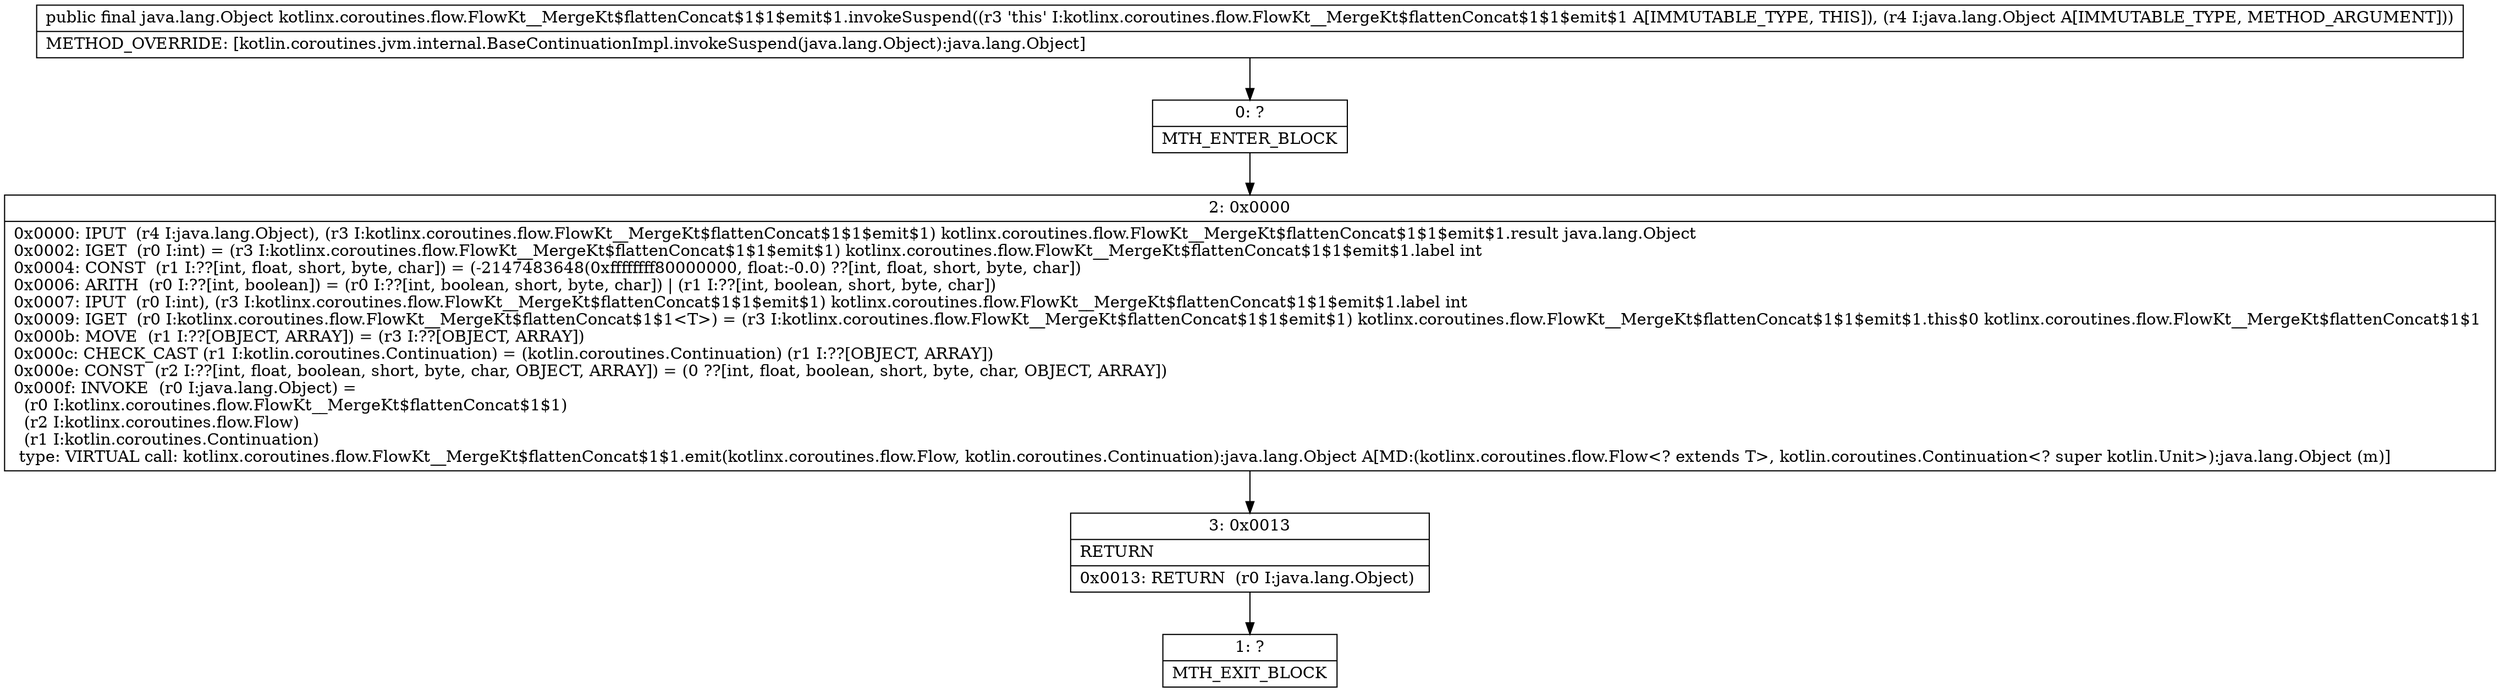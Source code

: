 digraph "CFG forkotlinx.coroutines.flow.FlowKt__MergeKt$flattenConcat$1$1$emit$1.invokeSuspend(Ljava\/lang\/Object;)Ljava\/lang\/Object;" {
Node_0 [shape=record,label="{0\:\ ?|MTH_ENTER_BLOCK\l}"];
Node_2 [shape=record,label="{2\:\ 0x0000|0x0000: IPUT  (r4 I:java.lang.Object), (r3 I:kotlinx.coroutines.flow.FlowKt__MergeKt$flattenConcat$1$1$emit$1) kotlinx.coroutines.flow.FlowKt__MergeKt$flattenConcat$1$1$emit$1.result java.lang.Object \l0x0002: IGET  (r0 I:int) = (r3 I:kotlinx.coroutines.flow.FlowKt__MergeKt$flattenConcat$1$1$emit$1) kotlinx.coroutines.flow.FlowKt__MergeKt$flattenConcat$1$1$emit$1.label int \l0x0004: CONST  (r1 I:??[int, float, short, byte, char]) = (\-2147483648(0xffffffff80000000, float:\-0.0) ??[int, float, short, byte, char]) \l0x0006: ARITH  (r0 I:??[int, boolean]) = (r0 I:??[int, boolean, short, byte, char]) \| (r1 I:??[int, boolean, short, byte, char]) \l0x0007: IPUT  (r0 I:int), (r3 I:kotlinx.coroutines.flow.FlowKt__MergeKt$flattenConcat$1$1$emit$1) kotlinx.coroutines.flow.FlowKt__MergeKt$flattenConcat$1$1$emit$1.label int \l0x0009: IGET  (r0 I:kotlinx.coroutines.flow.FlowKt__MergeKt$flattenConcat$1$1\<T\>) = (r3 I:kotlinx.coroutines.flow.FlowKt__MergeKt$flattenConcat$1$1$emit$1) kotlinx.coroutines.flow.FlowKt__MergeKt$flattenConcat$1$1$emit$1.this$0 kotlinx.coroutines.flow.FlowKt__MergeKt$flattenConcat$1$1 \l0x000b: MOVE  (r1 I:??[OBJECT, ARRAY]) = (r3 I:??[OBJECT, ARRAY]) \l0x000c: CHECK_CAST (r1 I:kotlin.coroutines.Continuation) = (kotlin.coroutines.Continuation) (r1 I:??[OBJECT, ARRAY]) \l0x000e: CONST  (r2 I:??[int, float, boolean, short, byte, char, OBJECT, ARRAY]) = (0 ??[int, float, boolean, short, byte, char, OBJECT, ARRAY]) \l0x000f: INVOKE  (r0 I:java.lang.Object) = \l  (r0 I:kotlinx.coroutines.flow.FlowKt__MergeKt$flattenConcat$1$1)\l  (r2 I:kotlinx.coroutines.flow.Flow)\l  (r1 I:kotlin.coroutines.Continuation)\l type: VIRTUAL call: kotlinx.coroutines.flow.FlowKt__MergeKt$flattenConcat$1$1.emit(kotlinx.coroutines.flow.Flow, kotlin.coroutines.Continuation):java.lang.Object A[MD:(kotlinx.coroutines.flow.Flow\<? extends T\>, kotlin.coroutines.Continuation\<? super kotlin.Unit\>):java.lang.Object (m)]\l}"];
Node_3 [shape=record,label="{3\:\ 0x0013|RETURN\l|0x0013: RETURN  (r0 I:java.lang.Object) \l}"];
Node_1 [shape=record,label="{1\:\ ?|MTH_EXIT_BLOCK\l}"];
MethodNode[shape=record,label="{public final java.lang.Object kotlinx.coroutines.flow.FlowKt__MergeKt$flattenConcat$1$1$emit$1.invokeSuspend((r3 'this' I:kotlinx.coroutines.flow.FlowKt__MergeKt$flattenConcat$1$1$emit$1 A[IMMUTABLE_TYPE, THIS]), (r4 I:java.lang.Object A[IMMUTABLE_TYPE, METHOD_ARGUMENT]))  | METHOD_OVERRIDE: [kotlin.coroutines.jvm.internal.BaseContinuationImpl.invokeSuspend(java.lang.Object):java.lang.Object]\l}"];
MethodNode -> Node_0;Node_0 -> Node_2;
Node_2 -> Node_3;
Node_3 -> Node_1;
}

